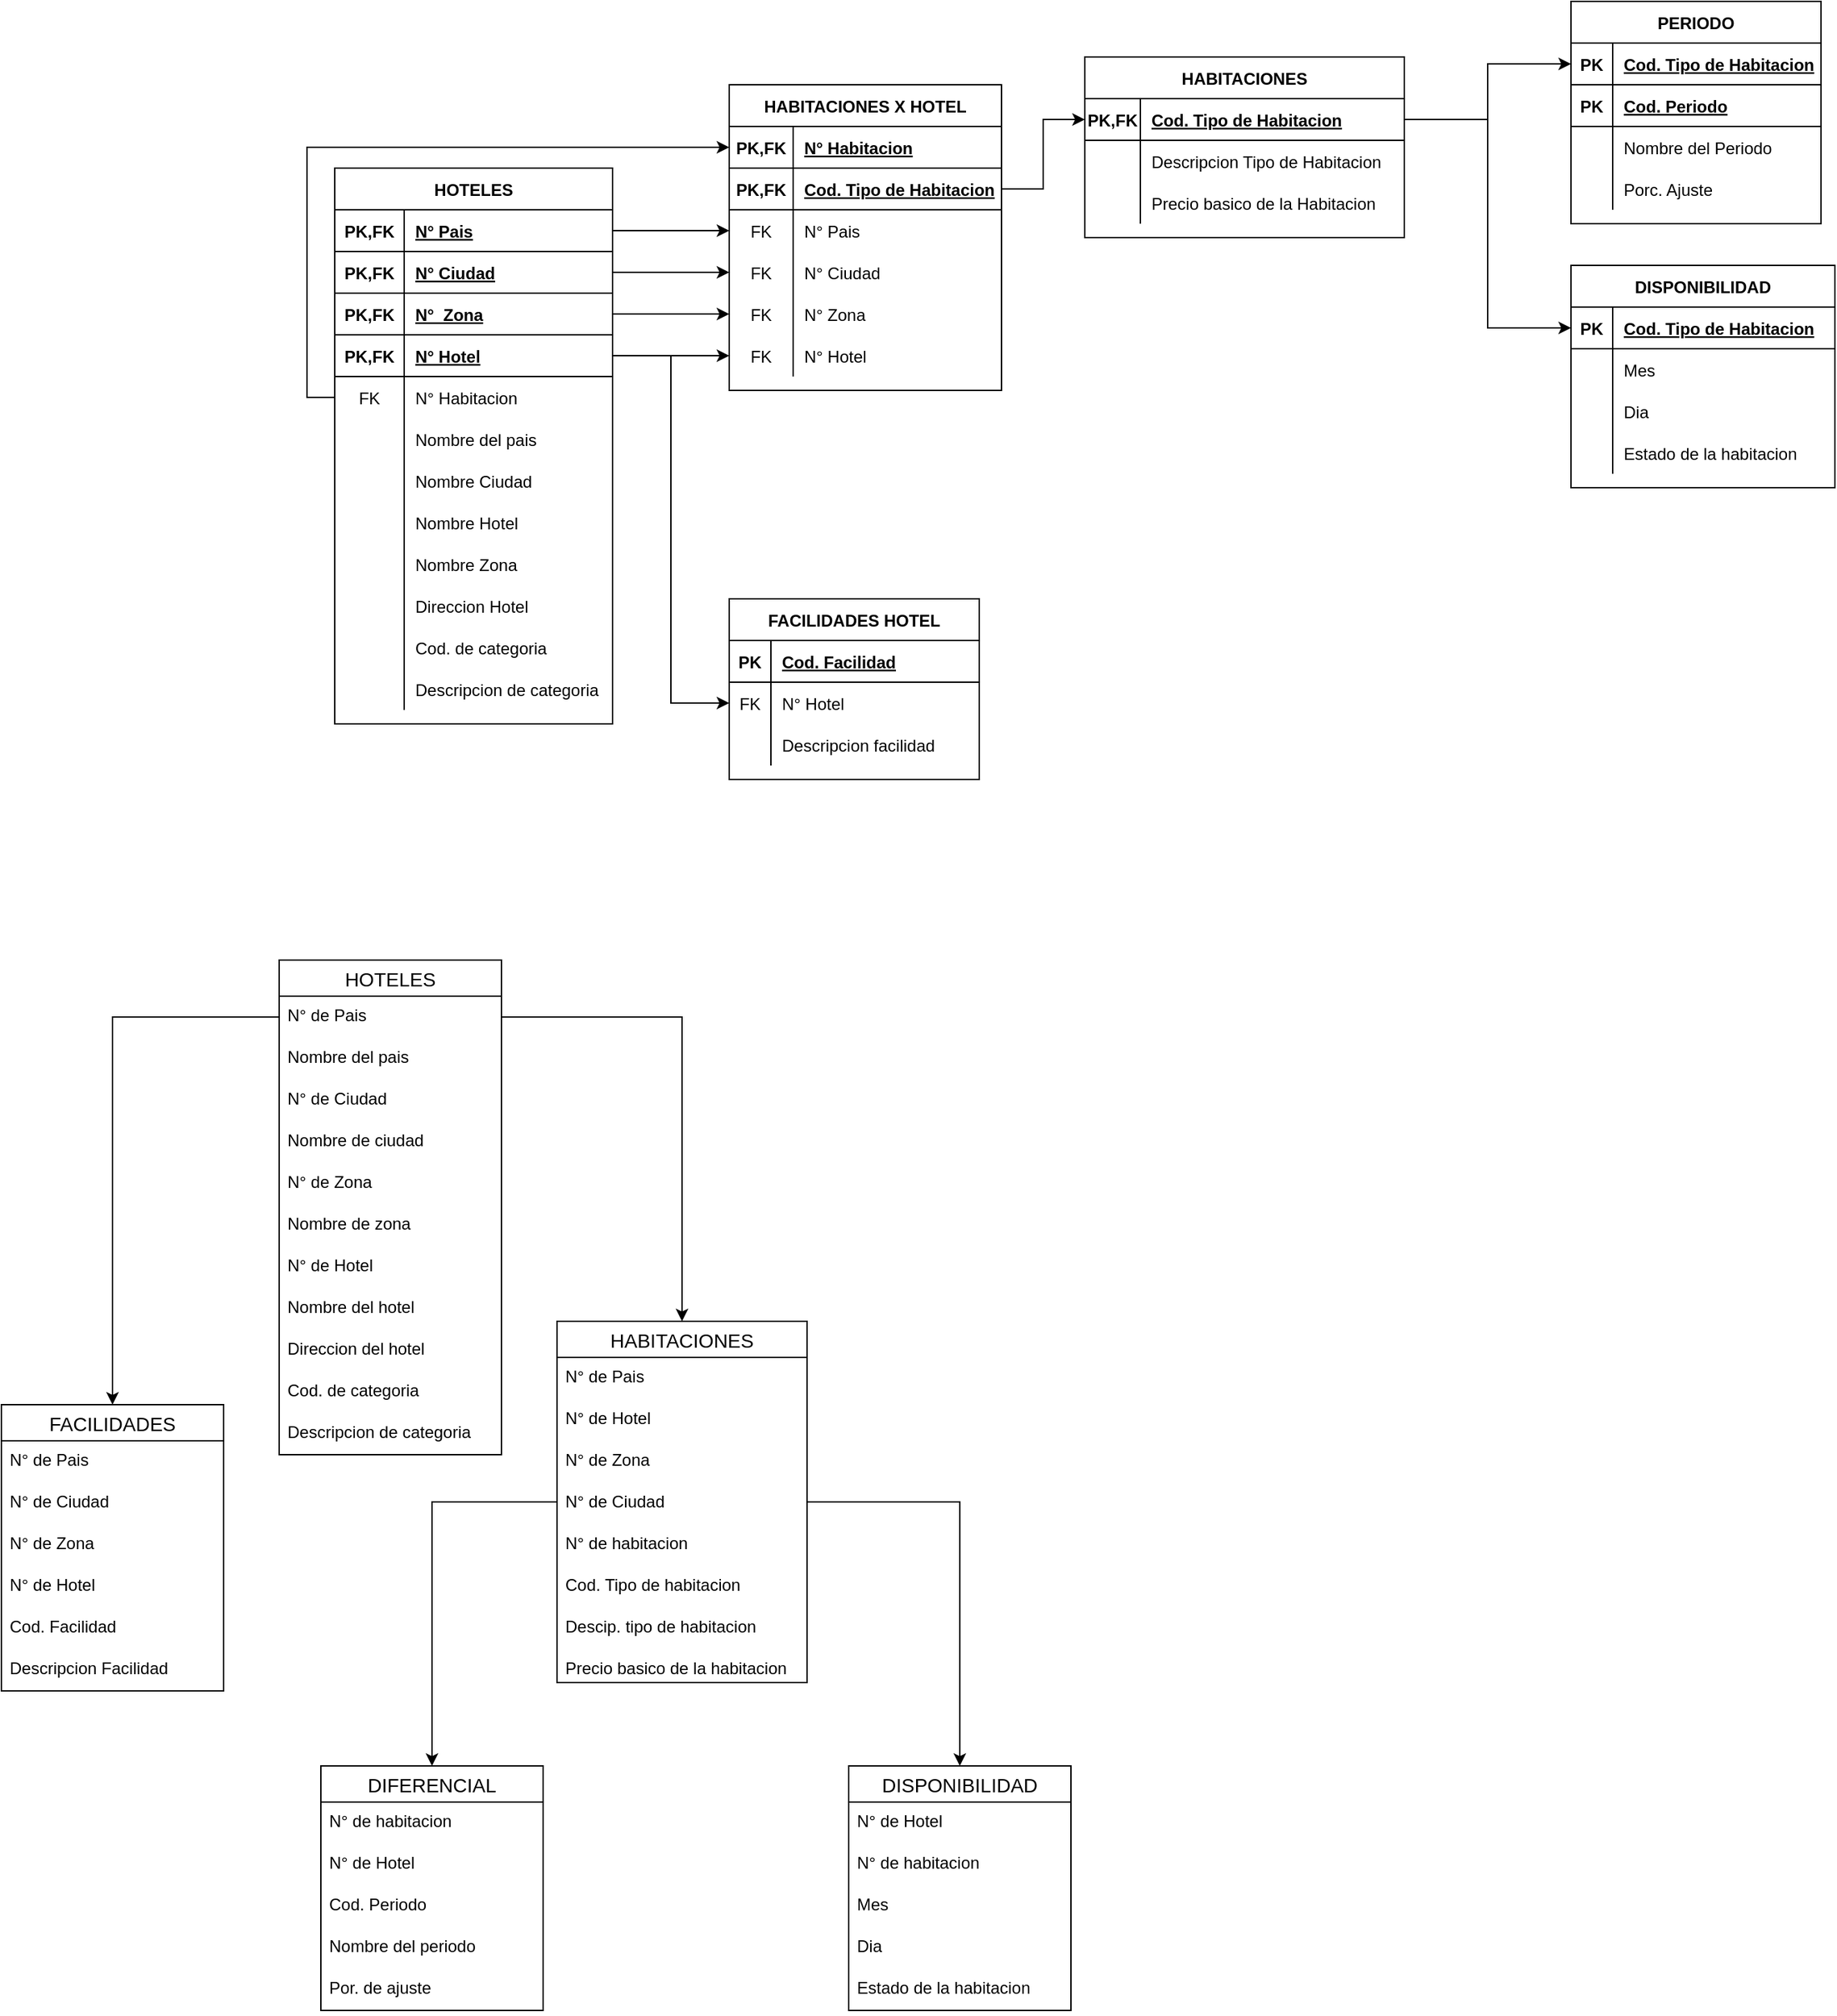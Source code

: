 <mxfile version="14.6.3" type="device"><diagram id="PNpQu36TEjZuCSMmcE2p" name="Page-1"><mxGraphModel dx="2685" dy="965" grid="1" gridSize="10" guides="1" tooltips="1" connect="1" arrows="1" fold="1" page="1" pageScale="1" pageWidth="827" pageHeight="1169" math="0" shadow="0"><root><mxCell id="0"/><mxCell id="1" parent="0"/><mxCell id="We7VljdSg91WFZDCfz8h-1" value="HOTELES" style="shape=table;startSize=30;container=1;collapsible=1;childLayout=tableLayout;fixedRows=1;rowLines=0;fontStyle=1;align=center;resizeLast=1;" parent="1" vertex="1"><mxGeometry x="130" y="290" width="200" height="400" as="geometry"/></mxCell><mxCell id="We7VljdSg91WFZDCfz8h-2" value="" style="shape=partialRectangle;collapsible=0;dropTarget=0;pointerEvents=0;fillColor=none;top=0;left=0;bottom=1;right=0;points=[[0,0.5],[1,0.5]];portConstraint=eastwest;" parent="We7VljdSg91WFZDCfz8h-1" vertex="1"><mxGeometry y="30" width="200" height="30" as="geometry"/></mxCell><mxCell id="We7VljdSg91WFZDCfz8h-3" value="PK,FK" style="shape=partialRectangle;connectable=0;fillColor=none;top=0;left=0;bottom=0;right=0;fontStyle=1;overflow=hidden;" parent="We7VljdSg91WFZDCfz8h-2" vertex="1"><mxGeometry width="50" height="30" as="geometry"/></mxCell><mxCell id="We7VljdSg91WFZDCfz8h-4" value="N° Pais" style="shape=partialRectangle;connectable=0;fillColor=none;top=0;left=0;bottom=0;right=0;align=left;spacingLeft=6;fontStyle=5;overflow=hidden;" parent="We7VljdSg91WFZDCfz8h-2" vertex="1"><mxGeometry x="50" width="150" height="30" as="geometry"/></mxCell><mxCell id="We7VljdSg91WFZDCfz8h-14" value="" style="shape=partialRectangle;collapsible=0;dropTarget=0;pointerEvents=0;fillColor=none;top=0;left=0;bottom=1;right=0;points=[[0,0.5],[1,0.5]];portConstraint=eastwest;" parent="We7VljdSg91WFZDCfz8h-1" vertex="1"><mxGeometry y="60" width="200" height="30" as="geometry"/></mxCell><mxCell id="We7VljdSg91WFZDCfz8h-15" value="PK,FK" style="shape=partialRectangle;connectable=0;fillColor=none;top=0;left=0;bottom=0;right=0;fontStyle=1;overflow=hidden;" parent="We7VljdSg91WFZDCfz8h-14" vertex="1"><mxGeometry width="50" height="30" as="geometry"/></mxCell><mxCell id="We7VljdSg91WFZDCfz8h-16" value="N° Ciudad" style="shape=partialRectangle;connectable=0;fillColor=none;top=0;left=0;bottom=0;right=0;align=left;spacingLeft=6;fontStyle=5;overflow=hidden;" parent="We7VljdSg91WFZDCfz8h-14" vertex="1"><mxGeometry x="50" width="150" height="30" as="geometry"/></mxCell><mxCell id="We7VljdSg91WFZDCfz8h-18" value="" style="shape=partialRectangle;collapsible=0;dropTarget=0;pointerEvents=0;fillColor=none;top=0;left=0;bottom=1;right=0;points=[[0,0.5],[1,0.5]];portConstraint=eastwest;" parent="We7VljdSg91WFZDCfz8h-1" vertex="1"><mxGeometry y="90" width="200" height="30" as="geometry"/></mxCell><mxCell id="We7VljdSg91WFZDCfz8h-19" value="PK,FK" style="shape=partialRectangle;connectable=0;fillColor=none;top=0;left=0;bottom=0;right=0;fontStyle=1;overflow=hidden;" parent="We7VljdSg91WFZDCfz8h-18" vertex="1"><mxGeometry width="50" height="30" as="geometry"/></mxCell><mxCell id="We7VljdSg91WFZDCfz8h-20" value="N°  Zona" style="shape=partialRectangle;connectable=0;fillColor=none;top=0;left=0;bottom=0;right=0;align=left;spacingLeft=6;fontStyle=5;overflow=hidden;" parent="We7VljdSg91WFZDCfz8h-18" vertex="1"><mxGeometry x="50" width="150" height="30" as="geometry"/></mxCell><mxCell id="We7VljdSg91WFZDCfz8h-21" value="" style="shape=partialRectangle;collapsible=0;dropTarget=0;pointerEvents=0;fillColor=none;top=0;left=0;bottom=1;right=0;points=[[0,0.5],[1,0.5]];portConstraint=eastwest;" parent="We7VljdSg91WFZDCfz8h-1" vertex="1"><mxGeometry y="120" width="200" height="30" as="geometry"/></mxCell><mxCell id="We7VljdSg91WFZDCfz8h-22" value="PK,FK" style="shape=partialRectangle;connectable=0;fillColor=none;top=0;left=0;bottom=0;right=0;fontStyle=1;overflow=hidden;" parent="We7VljdSg91WFZDCfz8h-21" vertex="1"><mxGeometry width="50" height="30" as="geometry"/></mxCell><mxCell id="We7VljdSg91WFZDCfz8h-23" value="N° Hotel" style="shape=partialRectangle;connectable=0;fillColor=none;top=0;left=0;bottom=0;right=0;align=left;spacingLeft=6;fontStyle=5;overflow=hidden;" parent="We7VljdSg91WFZDCfz8h-21" vertex="1"><mxGeometry x="50" width="150" height="30" as="geometry"/></mxCell><mxCell id="We7VljdSg91WFZDCfz8h-127" value="" style="shape=partialRectangle;collapsible=0;dropTarget=0;pointerEvents=0;fillColor=none;top=0;left=0;bottom=0;right=0;points=[[0,0.5],[1,0.5]];portConstraint=eastwest;" parent="We7VljdSg91WFZDCfz8h-1" vertex="1"><mxGeometry y="150" width="200" height="30" as="geometry"/></mxCell><mxCell id="We7VljdSg91WFZDCfz8h-128" value="FK" style="shape=partialRectangle;connectable=0;fillColor=none;top=0;left=0;bottom=0;right=0;fontStyle=0;overflow=hidden;" parent="We7VljdSg91WFZDCfz8h-127" vertex="1"><mxGeometry width="50" height="30" as="geometry"/></mxCell><mxCell id="We7VljdSg91WFZDCfz8h-129" value="N° Habitacion" style="shape=partialRectangle;connectable=0;fillColor=none;top=0;left=0;bottom=0;right=0;align=left;spacingLeft=6;fontStyle=0;overflow=hidden;" parent="We7VljdSg91WFZDCfz8h-127" vertex="1"><mxGeometry x="50" width="150" height="30" as="geometry"/></mxCell><mxCell id="We7VljdSg91WFZDCfz8h-5" value="" style="shape=partialRectangle;collapsible=0;dropTarget=0;pointerEvents=0;fillColor=none;top=0;left=0;bottom=0;right=0;points=[[0,0.5],[1,0.5]];portConstraint=eastwest;" parent="We7VljdSg91WFZDCfz8h-1" vertex="1"><mxGeometry y="180" width="200" height="30" as="geometry"/></mxCell><mxCell id="We7VljdSg91WFZDCfz8h-6" value="" style="shape=partialRectangle;connectable=0;fillColor=none;top=0;left=0;bottom=0;right=0;editable=1;overflow=hidden;" parent="We7VljdSg91WFZDCfz8h-5" vertex="1"><mxGeometry width="50" height="30" as="geometry"/></mxCell><mxCell id="We7VljdSg91WFZDCfz8h-7" value="Nombre del pais" style="shape=partialRectangle;connectable=0;fillColor=none;top=0;left=0;bottom=0;right=0;align=left;spacingLeft=6;overflow=hidden;" parent="We7VljdSg91WFZDCfz8h-5" vertex="1"><mxGeometry x="50" width="150" height="30" as="geometry"/></mxCell><mxCell id="We7VljdSg91WFZDCfz8h-8" value="" style="shape=partialRectangle;collapsible=0;dropTarget=0;pointerEvents=0;fillColor=none;top=0;left=0;bottom=0;right=0;points=[[0,0.5],[1,0.5]];portConstraint=eastwest;" parent="We7VljdSg91WFZDCfz8h-1" vertex="1"><mxGeometry y="210" width="200" height="30" as="geometry"/></mxCell><mxCell id="We7VljdSg91WFZDCfz8h-9" value="" style="shape=partialRectangle;connectable=0;fillColor=none;top=0;left=0;bottom=0;right=0;editable=1;overflow=hidden;" parent="We7VljdSg91WFZDCfz8h-8" vertex="1"><mxGeometry width="50" height="30" as="geometry"/></mxCell><mxCell id="We7VljdSg91WFZDCfz8h-10" value="Nombre Ciudad" style="shape=partialRectangle;connectable=0;fillColor=none;top=0;left=0;bottom=0;right=0;align=left;spacingLeft=6;overflow=hidden;" parent="We7VljdSg91WFZDCfz8h-8" vertex="1"><mxGeometry x="50" width="150" height="30" as="geometry"/></mxCell><mxCell id="We7VljdSg91WFZDCfz8h-24" value="" style="shape=partialRectangle;collapsible=0;dropTarget=0;pointerEvents=0;fillColor=none;top=0;left=0;bottom=0;right=0;points=[[0,0.5],[1,0.5]];portConstraint=eastwest;" parent="We7VljdSg91WFZDCfz8h-1" vertex="1"><mxGeometry y="240" width="200" height="30" as="geometry"/></mxCell><mxCell id="We7VljdSg91WFZDCfz8h-25" value="" style="shape=partialRectangle;connectable=0;fillColor=none;top=0;left=0;bottom=0;right=0;editable=1;overflow=hidden;" parent="We7VljdSg91WFZDCfz8h-24" vertex="1"><mxGeometry width="50" height="30" as="geometry"/></mxCell><mxCell id="We7VljdSg91WFZDCfz8h-26" value="Nombre Hotel" style="shape=partialRectangle;connectable=0;fillColor=none;top=0;left=0;bottom=0;right=0;align=left;spacingLeft=6;overflow=hidden;" parent="We7VljdSg91WFZDCfz8h-24" vertex="1"><mxGeometry x="50" width="150" height="30" as="geometry"/></mxCell><mxCell id="We7VljdSg91WFZDCfz8h-11" value="" style="shape=partialRectangle;collapsible=0;dropTarget=0;pointerEvents=0;fillColor=none;top=0;left=0;bottom=0;right=0;points=[[0,0.5],[1,0.5]];portConstraint=eastwest;" parent="We7VljdSg91WFZDCfz8h-1" vertex="1"><mxGeometry y="270" width="200" height="30" as="geometry"/></mxCell><mxCell id="We7VljdSg91WFZDCfz8h-12" value="" style="shape=partialRectangle;connectable=0;fillColor=none;top=0;left=0;bottom=0;right=0;editable=1;overflow=hidden;" parent="We7VljdSg91WFZDCfz8h-11" vertex="1"><mxGeometry width="50" height="30" as="geometry"/></mxCell><mxCell id="We7VljdSg91WFZDCfz8h-13" value="Nombre Zona" style="shape=partialRectangle;connectable=0;fillColor=none;top=0;left=0;bottom=0;right=0;align=left;spacingLeft=6;overflow=hidden;" parent="We7VljdSg91WFZDCfz8h-11" vertex="1"><mxGeometry x="50" width="150" height="30" as="geometry"/></mxCell><mxCell id="We7VljdSg91WFZDCfz8h-27" value="" style="shape=partialRectangle;collapsible=0;dropTarget=0;pointerEvents=0;fillColor=none;top=0;left=0;bottom=0;right=0;points=[[0,0.5],[1,0.5]];portConstraint=eastwest;" parent="We7VljdSg91WFZDCfz8h-1" vertex="1"><mxGeometry y="300" width="200" height="30" as="geometry"/></mxCell><mxCell id="We7VljdSg91WFZDCfz8h-28" value="" style="shape=partialRectangle;connectable=0;fillColor=none;top=0;left=0;bottom=0;right=0;editable=1;overflow=hidden;" parent="We7VljdSg91WFZDCfz8h-27" vertex="1"><mxGeometry width="50" height="30" as="geometry"/></mxCell><mxCell id="We7VljdSg91WFZDCfz8h-29" value="Direccion Hotel" style="shape=partialRectangle;connectable=0;fillColor=none;top=0;left=0;bottom=0;right=0;align=left;spacingLeft=6;overflow=hidden;" parent="We7VljdSg91WFZDCfz8h-27" vertex="1"><mxGeometry x="50" width="150" height="30" as="geometry"/></mxCell><mxCell id="We7VljdSg91WFZDCfz8h-30" value="" style="shape=partialRectangle;collapsible=0;dropTarget=0;pointerEvents=0;fillColor=none;top=0;left=0;bottom=0;right=0;points=[[0,0.5],[1,0.5]];portConstraint=eastwest;" parent="We7VljdSg91WFZDCfz8h-1" vertex="1"><mxGeometry y="330" width="200" height="30" as="geometry"/></mxCell><mxCell id="We7VljdSg91WFZDCfz8h-31" value="" style="shape=partialRectangle;connectable=0;fillColor=none;top=0;left=0;bottom=0;right=0;editable=1;overflow=hidden;" parent="We7VljdSg91WFZDCfz8h-30" vertex="1"><mxGeometry width="50" height="30" as="geometry"/></mxCell><mxCell id="We7VljdSg91WFZDCfz8h-32" value="Cod. de categoria" style="shape=partialRectangle;connectable=0;fillColor=none;top=0;left=0;bottom=0;right=0;align=left;spacingLeft=6;overflow=hidden;" parent="We7VljdSg91WFZDCfz8h-30" vertex="1"><mxGeometry x="50" width="150" height="30" as="geometry"/></mxCell><mxCell id="We7VljdSg91WFZDCfz8h-33" value="" style="shape=partialRectangle;collapsible=0;dropTarget=0;pointerEvents=0;fillColor=none;top=0;left=0;bottom=0;right=0;points=[[0,0.5],[1,0.5]];portConstraint=eastwest;" parent="We7VljdSg91WFZDCfz8h-1" vertex="1"><mxGeometry y="360" width="200" height="30" as="geometry"/></mxCell><mxCell id="We7VljdSg91WFZDCfz8h-34" value="" style="shape=partialRectangle;connectable=0;fillColor=none;top=0;left=0;bottom=0;right=0;editable=1;overflow=hidden;" parent="We7VljdSg91WFZDCfz8h-33" vertex="1"><mxGeometry width="50" height="30" as="geometry"/></mxCell><mxCell id="We7VljdSg91WFZDCfz8h-35" value="Descripcion de categoria" style="shape=partialRectangle;connectable=0;fillColor=none;top=0;left=0;bottom=0;right=0;align=left;spacingLeft=6;overflow=hidden;" parent="We7VljdSg91WFZDCfz8h-33" vertex="1"><mxGeometry x="50" width="150" height="30" as="geometry"/></mxCell><mxCell id="We7VljdSg91WFZDCfz8h-43" value="FACILIDADES HOTEL" style="shape=table;startSize=30;container=1;collapsible=1;childLayout=tableLayout;fixedRows=1;rowLines=0;fontStyle=1;align=center;resizeLast=1;" parent="1" vertex="1"><mxGeometry x="414" y="600" width="180" height="130" as="geometry"/></mxCell><mxCell id="We7VljdSg91WFZDCfz8h-44" value="" style="shape=partialRectangle;collapsible=0;dropTarget=0;pointerEvents=0;fillColor=none;top=0;left=0;bottom=1;right=0;points=[[0,0.5],[1,0.5]];portConstraint=eastwest;" parent="We7VljdSg91WFZDCfz8h-43" vertex="1"><mxGeometry y="30" width="180" height="30" as="geometry"/></mxCell><mxCell id="We7VljdSg91WFZDCfz8h-45" value="PK" style="shape=partialRectangle;connectable=0;fillColor=none;top=0;left=0;bottom=0;right=0;fontStyle=1;overflow=hidden;" parent="We7VljdSg91WFZDCfz8h-44" vertex="1"><mxGeometry width="30" height="30" as="geometry"/></mxCell><mxCell id="We7VljdSg91WFZDCfz8h-46" value="Cod. Facilidad" style="shape=partialRectangle;connectable=0;fillColor=none;top=0;left=0;bottom=0;right=0;align=left;spacingLeft=6;fontStyle=5;overflow=hidden;" parent="We7VljdSg91WFZDCfz8h-44" vertex="1"><mxGeometry x="30" width="150" height="30" as="geometry"/></mxCell><mxCell id="We7VljdSg91WFZDCfz8h-56" value="" style="shape=partialRectangle;collapsible=0;dropTarget=0;pointerEvents=0;fillColor=none;top=0;left=0;bottom=0;right=0;points=[[0,0.5],[1,0.5]];portConstraint=eastwest;" parent="We7VljdSg91WFZDCfz8h-43" vertex="1"><mxGeometry y="60" width="180" height="30" as="geometry"/></mxCell><mxCell id="We7VljdSg91WFZDCfz8h-57" value="FK" style="shape=partialRectangle;connectable=0;fillColor=none;top=0;left=0;bottom=0;right=0;fontStyle=0;overflow=hidden;" parent="We7VljdSg91WFZDCfz8h-56" vertex="1"><mxGeometry width="30" height="30" as="geometry"/></mxCell><mxCell id="We7VljdSg91WFZDCfz8h-58" value="N° Hotel" style="shape=partialRectangle;connectable=0;fillColor=none;top=0;left=0;bottom=0;right=0;align=left;spacingLeft=6;fontStyle=0;overflow=hidden;" parent="We7VljdSg91WFZDCfz8h-56" vertex="1"><mxGeometry x="30" width="150" height="30" as="geometry"/></mxCell><mxCell id="We7VljdSg91WFZDCfz8h-47" value="" style="shape=partialRectangle;collapsible=0;dropTarget=0;pointerEvents=0;fillColor=none;top=0;left=0;bottom=0;right=0;points=[[0,0.5],[1,0.5]];portConstraint=eastwest;" parent="We7VljdSg91WFZDCfz8h-43" vertex="1"><mxGeometry y="90" width="180" height="30" as="geometry"/></mxCell><mxCell id="We7VljdSg91WFZDCfz8h-48" value="" style="shape=partialRectangle;connectable=0;fillColor=none;top=0;left=0;bottom=0;right=0;editable=1;overflow=hidden;" parent="We7VljdSg91WFZDCfz8h-47" vertex="1"><mxGeometry width="30" height="30" as="geometry"/></mxCell><mxCell id="We7VljdSg91WFZDCfz8h-49" value="Descripcion facilidad" style="shape=partialRectangle;connectable=0;fillColor=none;top=0;left=0;bottom=0;right=0;align=left;spacingLeft=6;overflow=hidden;" parent="We7VljdSg91WFZDCfz8h-47" vertex="1"><mxGeometry x="30" width="150" height="30" as="geometry"/></mxCell><mxCell id="We7VljdSg91WFZDCfz8h-59" style="edgeStyle=orthogonalEdgeStyle;rounded=0;orthogonalLoop=1;jettySize=auto;html=1;exitX=1;exitY=0.5;exitDx=0;exitDy=0;entryX=0;entryY=0.5;entryDx=0;entryDy=0;" parent="1" source="We7VljdSg91WFZDCfz8h-21" target="We7VljdSg91WFZDCfz8h-56" edge="1"><mxGeometry relative="1" as="geometry"/></mxCell><mxCell id="We7VljdSg91WFZDCfz8h-60" value="HABITACIONES" style="shape=table;startSize=30;container=1;collapsible=1;childLayout=tableLayout;fixedRows=1;rowLines=0;fontStyle=1;align=center;resizeLast=1;" parent="1" vertex="1"><mxGeometry x="670" y="210" width="230" height="130" as="geometry"/></mxCell><mxCell id="We7VljdSg91WFZDCfz8h-61" value="" style="shape=partialRectangle;collapsible=0;dropTarget=0;pointerEvents=0;fillColor=none;top=0;left=0;bottom=1;right=0;points=[[0,0.5],[1,0.5]];portConstraint=eastwest;" parent="We7VljdSg91WFZDCfz8h-60" vertex="1"><mxGeometry y="30" width="230" height="30" as="geometry"/></mxCell><mxCell id="We7VljdSg91WFZDCfz8h-62" value="PK,FK" style="shape=partialRectangle;connectable=0;fillColor=none;top=0;left=0;bottom=0;right=0;fontStyle=1;overflow=hidden;" parent="We7VljdSg91WFZDCfz8h-61" vertex="1"><mxGeometry width="40" height="30" as="geometry"/></mxCell><mxCell id="We7VljdSg91WFZDCfz8h-63" value="Cod. Tipo de Habitacion" style="shape=partialRectangle;connectable=0;fillColor=none;top=0;left=0;bottom=0;right=0;align=left;spacingLeft=6;fontStyle=5;overflow=hidden;" parent="We7VljdSg91WFZDCfz8h-61" vertex="1"><mxGeometry x="40" width="190" height="30" as="geometry"/></mxCell><mxCell id="We7VljdSg91WFZDCfz8h-67" value="" style="shape=partialRectangle;collapsible=0;dropTarget=0;pointerEvents=0;fillColor=none;top=0;left=0;bottom=0;right=0;points=[[0,0.5],[1,0.5]];portConstraint=eastwest;" parent="We7VljdSg91WFZDCfz8h-60" vertex="1"><mxGeometry y="60" width="230" height="30" as="geometry"/></mxCell><mxCell id="We7VljdSg91WFZDCfz8h-68" value="" style="shape=partialRectangle;connectable=0;fillColor=none;top=0;left=0;bottom=0;right=0;editable=1;overflow=hidden;" parent="We7VljdSg91WFZDCfz8h-67" vertex="1"><mxGeometry width="40" height="30" as="geometry"/></mxCell><mxCell id="We7VljdSg91WFZDCfz8h-69" value="Descripcion Tipo de Habitacion" style="shape=partialRectangle;connectable=0;fillColor=none;top=0;left=0;bottom=0;right=0;align=left;spacingLeft=6;overflow=hidden;" parent="We7VljdSg91WFZDCfz8h-67" vertex="1"><mxGeometry x="40" width="190" height="30" as="geometry"/></mxCell><mxCell id="We7VljdSg91WFZDCfz8h-70" value="" style="shape=partialRectangle;collapsible=0;dropTarget=0;pointerEvents=0;fillColor=none;top=0;left=0;bottom=0;right=0;points=[[0,0.5],[1,0.5]];portConstraint=eastwest;" parent="We7VljdSg91WFZDCfz8h-60" vertex="1"><mxGeometry y="90" width="230" height="30" as="geometry"/></mxCell><mxCell id="We7VljdSg91WFZDCfz8h-71" value="" style="shape=partialRectangle;connectable=0;fillColor=none;top=0;left=0;bottom=0;right=0;editable=1;overflow=hidden;" parent="We7VljdSg91WFZDCfz8h-70" vertex="1"><mxGeometry width="40" height="30" as="geometry"/></mxCell><mxCell id="We7VljdSg91WFZDCfz8h-72" value="Precio basico de la Habitacion" style="shape=partialRectangle;connectable=0;fillColor=none;top=0;left=0;bottom=0;right=0;align=left;spacingLeft=6;overflow=hidden;" parent="We7VljdSg91WFZDCfz8h-70" vertex="1"><mxGeometry x="40" width="190" height="30" as="geometry"/></mxCell><mxCell id="We7VljdSg91WFZDCfz8h-73" value="PERIODO" style="shape=table;startSize=30;container=1;collapsible=1;childLayout=tableLayout;fixedRows=1;rowLines=0;fontStyle=1;align=center;resizeLast=1;" parent="1" vertex="1"><mxGeometry x="1020" y="170" width="180" height="160" as="geometry"/></mxCell><mxCell id="We7VljdSg91WFZDCfz8h-74" value="" style="shape=partialRectangle;collapsible=0;dropTarget=0;pointerEvents=0;fillColor=none;top=0;left=0;bottom=1;right=0;points=[[0,0.5],[1,0.5]];portConstraint=eastwest;" parent="We7VljdSg91WFZDCfz8h-73" vertex="1"><mxGeometry y="30" width="180" height="30" as="geometry"/></mxCell><mxCell id="We7VljdSg91WFZDCfz8h-75" value="PK" style="shape=partialRectangle;connectable=0;fillColor=none;top=0;left=0;bottom=0;right=0;fontStyle=1;overflow=hidden;" parent="We7VljdSg91WFZDCfz8h-74" vertex="1"><mxGeometry width="30" height="30" as="geometry"/></mxCell><mxCell id="We7VljdSg91WFZDCfz8h-76" value="Cod. Tipo de Habitacion" style="shape=partialRectangle;connectable=0;fillColor=none;top=0;left=0;bottom=0;right=0;align=left;spacingLeft=6;fontStyle=5;overflow=hidden;" parent="We7VljdSg91WFZDCfz8h-74" vertex="1"><mxGeometry x="30" width="150" height="30" as="geometry"/></mxCell><mxCell id="We7VljdSg91WFZDCfz8h-154" value="" style="shape=partialRectangle;collapsible=0;dropTarget=0;pointerEvents=0;fillColor=none;top=0;left=0;bottom=1;right=0;points=[[0,0.5],[1,0.5]];portConstraint=eastwest;" parent="We7VljdSg91WFZDCfz8h-73" vertex="1"><mxGeometry y="60" width="180" height="30" as="geometry"/></mxCell><mxCell id="We7VljdSg91WFZDCfz8h-155" value="PK" style="shape=partialRectangle;connectable=0;fillColor=none;top=0;left=0;bottom=0;right=0;fontStyle=1;overflow=hidden;" parent="We7VljdSg91WFZDCfz8h-154" vertex="1"><mxGeometry width="30" height="30" as="geometry"/></mxCell><mxCell id="We7VljdSg91WFZDCfz8h-156" value="Cod. Periodo" style="shape=partialRectangle;connectable=0;fillColor=none;top=0;left=0;bottom=0;right=0;align=left;spacingLeft=6;fontStyle=5;overflow=hidden;" parent="We7VljdSg91WFZDCfz8h-154" vertex="1"><mxGeometry x="30" width="150" height="30" as="geometry"/></mxCell><mxCell id="We7VljdSg91WFZDCfz8h-77" value="" style="shape=partialRectangle;collapsible=0;dropTarget=0;pointerEvents=0;fillColor=none;top=0;left=0;bottom=0;right=0;points=[[0,0.5],[1,0.5]];portConstraint=eastwest;" parent="We7VljdSg91WFZDCfz8h-73" vertex="1"><mxGeometry y="90" width="180" height="30" as="geometry"/></mxCell><mxCell id="We7VljdSg91WFZDCfz8h-78" value="" style="shape=partialRectangle;connectable=0;fillColor=none;top=0;left=0;bottom=0;right=0;editable=1;overflow=hidden;" parent="We7VljdSg91WFZDCfz8h-77" vertex="1"><mxGeometry width="30" height="30" as="geometry"/></mxCell><mxCell id="We7VljdSg91WFZDCfz8h-79" value="Nombre del Periodo" style="shape=partialRectangle;connectable=0;fillColor=none;top=0;left=0;bottom=0;right=0;align=left;spacingLeft=6;overflow=hidden;" parent="We7VljdSg91WFZDCfz8h-77" vertex="1"><mxGeometry x="30" width="150" height="30" as="geometry"/></mxCell><mxCell id="We7VljdSg91WFZDCfz8h-80" value="" style="shape=partialRectangle;collapsible=0;dropTarget=0;pointerEvents=0;fillColor=none;top=0;left=0;bottom=0;right=0;points=[[0,0.5],[1,0.5]];portConstraint=eastwest;" parent="We7VljdSg91WFZDCfz8h-73" vertex="1"><mxGeometry y="120" width="180" height="30" as="geometry"/></mxCell><mxCell id="We7VljdSg91WFZDCfz8h-81" value="" style="shape=partialRectangle;connectable=0;fillColor=none;top=0;left=0;bottom=0;right=0;editable=1;overflow=hidden;" parent="We7VljdSg91WFZDCfz8h-80" vertex="1"><mxGeometry width="30" height="30" as="geometry"/></mxCell><mxCell id="We7VljdSg91WFZDCfz8h-82" value="Porc. Ajuste" style="shape=partialRectangle;connectable=0;fillColor=none;top=0;left=0;bottom=0;right=0;align=left;spacingLeft=6;overflow=hidden;" parent="We7VljdSg91WFZDCfz8h-80" vertex="1"><mxGeometry x="30" width="150" height="30" as="geometry"/></mxCell><mxCell id="We7VljdSg91WFZDCfz8h-86" value="DISPONIBILIDAD" style="shape=table;startSize=30;container=1;collapsible=1;childLayout=tableLayout;fixedRows=1;rowLines=0;fontStyle=1;align=center;resizeLast=1;" parent="1" vertex="1"><mxGeometry x="1020" y="360" width="190" height="160" as="geometry"/></mxCell><mxCell id="We7VljdSg91WFZDCfz8h-87" value="" style="shape=partialRectangle;collapsible=0;dropTarget=0;pointerEvents=0;fillColor=none;top=0;left=0;bottom=1;right=0;points=[[0,0.5],[1,0.5]];portConstraint=eastwest;" parent="We7VljdSg91WFZDCfz8h-86" vertex="1"><mxGeometry y="30" width="190" height="30" as="geometry"/></mxCell><mxCell id="We7VljdSg91WFZDCfz8h-88" value="PK" style="shape=partialRectangle;connectable=0;fillColor=none;top=0;left=0;bottom=0;right=0;fontStyle=1;overflow=hidden;" parent="We7VljdSg91WFZDCfz8h-87" vertex="1"><mxGeometry width="30" height="30" as="geometry"/></mxCell><mxCell id="We7VljdSg91WFZDCfz8h-89" value="Cod. Tipo de Habitacion" style="shape=partialRectangle;connectable=0;fillColor=none;top=0;left=0;bottom=0;right=0;align=left;spacingLeft=6;fontStyle=5;overflow=hidden;" parent="We7VljdSg91WFZDCfz8h-87" vertex="1"><mxGeometry x="30" width="160" height="30" as="geometry"/></mxCell><mxCell id="We7VljdSg91WFZDCfz8h-90" value="" style="shape=partialRectangle;collapsible=0;dropTarget=0;pointerEvents=0;fillColor=none;top=0;left=0;bottom=0;right=0;points=[[0,0.5],[1,0.5]];portConstraint=eastwest;" parent="We7VljdSg91WFZDCfz8h-86" vertex="1"><mxGeometry y="60" width="190" height="30" as="geometry"/></mxCell><mxCell id="We7VljdSg91WFZDCfz8h-91" value="" style="shape=partialRectangle;connectable=0;fillColor=none;top=0;left=0;bottom=0;right=0;editable=1;overflow=hidden;" parent="We7VljdSg91WFZDCfz8h-90" vertex="1"><mxGeometry width="30" height="30" as="geometry"/></mxCell><mxCell id="We7VljdSg91WFZDCfz8h-92" value="Mes" style="shape=partialRectangle;connectable=0;fillColor=none;top=0;left=0;bottom=0;right=0;align=left;spacingLeft=6;overflow=hidden;" parent="We7VljdSg91WFZDCfz8h-90" vertex="1"><mxGeometry x="30" width="160" height="30" as="geometry"/></mxCell><mxCell id="We7VljdSg91WFZDCfz8h-93" value="" style="shape=partialRectangle;collapsible=0;dropTarget=0;pointerEvents=0;fillColor=none;top=0;left=0;bottom=0;right=0;points=[[0,0.5],[1,0.5]];portConstraint=eastwest;" parent="We7VljdSg91WFZDCfz8h-86" vertex="1"><mxGeometry y="90" width="190" height="30" as="geometry"/></mxCell><mxCell id="We7VljdSg91WFZDCfz8h-94" value="" style="shape=partialRectangle;connectable=0;fillColor=none;top=0;left=0;bottom=0;right=0;editable=1;overflow=hidden;" parent="We7VljdSg91WFZDCfz8h-93" vertex="1"><mxGeometry width="30" height="30" as="geometry"/></mxCell><mxCell id="We7VljdSg91WFZDCfz8h-95" value="Dia" style="shape=partialRectangle;connectable=0;fillColor=none;top=0;left=0;bottom=0;right=0;align=left;spacingLeft=6;overflow=hidden;" parent="We7VljdSg91WFZDCfz8h-93" vertex="1"><mxGeometry x="30" width="160" height="30" as="geometry"/></mxCell><mxCell id="We7VljdSg91WFZDCfz8h-96" value="" style="shape=partialRectangle;collapsible=0;dropTarget=0;pointerEvents=0;fillColor=none;top=0;left=0;bottom=0;right=0;points=[[0,0.5],[1,0.5]];portConstraint=eastwest;" parent="We7VljdSg91WFZDCfz8h-86" vertex="1"><mxGeometry y="120" width="190" height="30" as="geometry"/></mxCell><mxCell id="We7VljdSg91WFZDCfz8h-97" value="" style="shape=partialRectangle;connectable=0;fillColor=none;top=0;left=0;bottom=0;right=0;editable=1;overflow=hidden;" parent="We7VljdSg91WFZDCfz8h-96" vertex="1"><mxGeometry width="30" height="30" as="geometry"/></mxCell><mxCell id="We7VljdSg91WFZDCfz8h-98" value="Estado de la habitacion" style="shape=partialRectangle;connectable=0;fillColor=none;top=0;left=0;bottom=0;right=0;align=left;spacingLeft=6;overflow=hidden;" parent="We7VljdSg91WFZDCfz8h-96" vertex="1"><mxGeometry x="30" width="160" height="30" as="geometry"/></mxCell><mxCell id="We7VljdSg91WFZDCfz8h-102" value="HABITACIONES X HOTEL" style="shape=table;startSize=30;container=1;collapsible=1;childLayout=tableLayout;fixedRows=1;rowLines=0;fontStyle=1;align=center;resizeLast=1;" parent="1" vertex="1"><mxGeometry x="414" y="230" width="196" height="220" as="geometry"/></mxCell><mxCell id="We7VljdSg91WFZDCfz8h-103" value="" style="shape=partialRectangle;collapsible=0;dropTarget=0;pointerEvents=0;fillColor=none;top=0;left=0;bottom=1;right=0;points=[[0,0.5],[1,0.5]];portConstraint=eastwest;" parent="We7VljdSg91WFZDCfz8h-102" vertex="1"><mxGeometry y="30" width="196" height="30" as="geometry"/></mxCell><mxCell id="We7VljdSg91WFZDCfz8h-104" value="PK,FK" style="shape=partialRectangle;connectable=0;fillColor=none;top=0;left=0;bottom=0;right=0;fontStyle=1;overflow=hidden;" parent="We7VljdSg91WFZDCfz8h-103" vertex="1"><mxGeometry width="46" height="30" as="geometry"/></mxCell><mxCell id="We7VljdSg91WFZDCfz8h-105" value="N° Habitacion" style="shape=partialRectangle;connectable=0;fillColor=none;top=0;left=0;bottom=0;right=0;align=left;spacingLeft=6;fontStyle=5;overflow=hidden;" parent="We7VljdSg91WFZDCfz8h-103" vertex="1"><mxGeometry x="46" width="150" height="30" as="geometry"/></mxCell><mxCell id="We7VljdSg91WFZDCfz8h-146" value="" style="shape=partialRectangle;collapsible=0;dropTarget=0;pointerEvents=0;fillColor=none;top=0;left=0;bottom=1;right=0;points=[[0,0.5],[1,0.5]];portConstraint=eastwest;" parent="We7VljdSg91WFZDCfz8h-102" vertex="1"><mxGeometry y="60" width="196" height="30" as="geometry"/></mxCell><mxCell id="We7VljdSg91WFZDCfz8h-147" value="PK,FK" style="shape=partialRectangle;connectable=0;fillColor=none;top=0;left=0;bottom=0;right=0;fontStyle=1;overflow=hidden;" parent="We7VljdSg91WFZDCfz8h-146" vertex="1"><mxGeometry width="46" height="30" as="geometry"/></mxCell><mxCell id="We7VljdSg91WFZDCfz8h-148" value="Cod. Tipo de Habitacion" style="shape=partialRectangle;connectable=0;fillColor=none;top=0;left=0;bottom=0;right=0;align=left;spacingLeft=6;fontStyle=5;overflow=hidden;" parent="We7VljdSg91WFZDCfz8h-146" vertex="1"><mxGeometry x="46" width="150" height="30" as="geometry"/></mxCell><mxCell id="We7VljdSg91WFZDCfz8h-115" value="" style="shape=partialRectangle;collapsible=0;dropTarget=0;pointerEvents=0;fillColor=none;top=0;left=0;bottom=0;right=0;points=[[0,0.5],[1,0.5]];portConstraint=eastwest;" parent="We7VljdSg91WFZDCfz8h-102" vertex="1"><mxGeometry y="90" width="196" height="30" as="geometry"/></mxCell><mxCell id="We7VljdSg91WFZDCfz8h-116" value="FK" style="shape=partialRectangle;connectable=0;fillColor=none;top=0;left=0;bottom=0;right=0;fontStyle=0;overflow=hidden;" parent="We7VljdSg91WFZDCfz8h-115" vertex="1"><mxGeometry width="46" height="30" as="geometry"/></mxCell><mxCell id="We7VljdSg91WFZDCfz8h-117" value="N° Pais" style="shape=partialRectangle;connectable=0;fillColor=none;top=0;left=0;bottom=0;right=0;align=left;spacingLeft=6;fontStyle=0;overflow=hidden;" parent="We7VljdSg91WFZDCfz8h-115" vertex="1"><mxGeometry x="46" width="150" height="30" as="geometry"/></mxCell><mxCell id="We7VljdSg91WFZDCfz8h-118" value="" style="shape=partialRectangle;collapsible=0;dropTarget=0;pointerEvents=0;fillColor=none;top=0;left=0;bottom=0;right=0;points=[[0,0.5],[1,0.5]];portConstraint=eastwest;" parent="We7VljdSg91WFZDCfz8h-102" vertex="1"><mxGeometry y="120" width="196" height="30" as="geometry"/></mxCell><mxCell id="We7VljdSg91WFZDCfz8h-119" value="FK" style="shape=partialRectangle;connectable=0;fillColor=none;top=0;left=0;bottom=0;right=0;fontStyle=0;overflow=hidden;" parent="We7VljdSg91WFZDCfz8h-118" vertex="1"><mxGeometry width="46" height="30" as="geometry"/></mxCell><mxCell id="We7VljdSg91WFZDCfz8h-120" value="N° Ciudad" style="shape=partialRectangle;connectable=0;fillColor=none;top=0;left=0;bottom=0;right=0;align=left;spacingLeft=6;fontStyle=0;overflow=hidden;" parent="We7VljdSg91WFZDCfz8h-118" vertex="1"><mxGeometry x="46" width="150" height="30" as="geometry"/></mxCell><mxCell id="We7VljdSg91WFZDCfz8h-121" value="" style="shape=partialRectangle;collapsible=0;dropTarget=0;pointerEvents=0;fillColor=none;top=0;left=0;bottom=0;right=0;points=[[0,0.5],[1,0.5]];portConstraint=eastwest;" parent="We7VljdSg91WFZDCfz8h-102" vertex="1"><mxGeometry y="150" width="196" height="30" as="geometry"/></mxCell><mxCell id="We7VljdSg91WFZDCfz8h-122" value="FK" style="shape=partialRectangle;connectable=0;fillColor=none;top=0;left=0;bottom=0;right=0;fontStyle=0;overflow=hidden;" parent="We7VljdSg91WFZDCfz8h-121" vertex="1"><mxGeometry width="46" height="30" as="geometry"/></mxCell><mxCell id="We7VljdSg91WFZDCfz8h-123" value="N° Zona" style="shape=partialRectangle;connectable=0;fillColor=none;top=0;left=0;bottom=0;right=0;align=left;spacingLeft=6;fontStyle=0;overflow=hidden;" parent="We7VljdSg91WFZDCfz8h-121" vertex="1"><mxGeometry x="46" width="150" height="30" as="geometry"/></mxCell><mxCell id="We7VljdSg91WFZDCfz8h-139" value="" style="shape=partialRectangle;collapsible=0;dropTarget=0;pointerEvents=0;fillColor=none;top=0;left=0;bottom=0;right=0;points=[[0,0.5],[1,0.5]];portConstraint=eastwest;" parent="We7VljdSg91WFZDCfz8h-102" vertex="1"><mxGeometry y="180" width="196" height="30" as="geometry"/></mxCell><mxCell id="We7VljdSg91WFZDCfz8h-140" value="FK" style="shape=partialRectangle;connectable=0;fillColor=none;top=0;left=0;bottom=0;right=0;fontStyle=0;overflow=hidden;" parent="We7VljdSg91WFZDCfz8h-139" vertex="1"><mxGeometry width="46" height="30" as="geometry"/></mxCell><mxCell id="We7VljdSg91WFZDCfz8h-141" value="N° Hotel" style="shape=partialRectangle;connectable=0;fillColor=none;top=0;left=0;bottom=0;right=0;align=left;spacingLeft=6;fontStyle=0;overflow=hidden;" parent="We7VljdSg91WFZDCfz8h-139" vertex="1"><mxGeometry x="46" width="150" height="30" as="geometry"/></mxCell><mxCell id="We7VljdSg91WFZDCfz8h-136" style="edgeStyle=orthogonalEdgeStyle;rounded=0;orthogonalLoop=1;jettySize=auto;html=1;exitX=1;exitY=0.5;exitDx=0;exitDy=0;entryX=0;entryY=0.5;entryDx=0;entryDy=0;" parent="1" source="We7VljdSg91WFZDCfz8h-2" target="We7VljdSg91WFZDCfz8h-115" edge="1"><mxGeometry relative="1" as="geometry"/></mxCell><mxCell id="We7VljdSg91WFZDCfz8h-137" style="edgeStyle=orthogonalEdgeStyle;rounded=0;orthogonalLoop=1;jettySize=auto;html=1;exitX=1;exitY=0.5;exitDx=0;exitDy=0;entryX=0;entryY=0.5;entryDx=0;entryDy=0;" parent="1" source="We7VljdSg91WFZDCfz8h-14" target="We7VljdSg91WFZDCfz8h-118" edge="1"><mxGeometry relative="1" as="geometry"/></mxCell><mxCell id="We7VljdSg91WFZDCfz8h-138" style="edgeStyle=orthogonalEdgeStyle;rounded=0;orthogonalLoop=1;jettySize=auto;html=1;exitX=1;exitY=0.5;exitDx=0;exitDy=0;" parent="1" source="We7VljdSg91WFZDCfz8h-18" target="We7VljdSg91WFZDCfz8h-121" edge="1"><mxGeometry relative="1" as="geometry"/></mxCell><mxCell id="We7VljdSg91WFZDCfz8h-142" style="edgeStyle=orthogonalEdgeStyle;rounded=0;orthogonalLoop=1;jettySize=auto;html=1;exitX=1;exitY=0.5;exitDx=0;exitDy=0;entryX=0;entryY=0.5;entryDx=0;entryDy=0;" parent="1" source="We7VljdSg91WFZDCfz8h-21" target="We7VljdSg91WFZDCfz8h-139" edge="1"><mxGeometry relative="1" as="geometry"/></mxCell><mxCell id="We7VljdSg91WFZDCfz8h-149" style="edgeStyle=orthogonalEdgeStyle;rounded=0;orthogonalLoop=1;jettySize=auto;html=1;exitX=1;exitY=0.5;exitDx=0;exitDy=0;" parent="1" source="We7VljdSg91WFZDCfz8h-146" target="We7VljdSg91WFZDCfz8h-61" edge="1"><mxGeometry relative="1" as="geometry"/></mxCell><mxCell id="We7VljdSg91WFZDCfz8h-153" style="edgeStyle=orthogonalEdgeStyle;rounded=0;orthogonalLoop=1;jettySize=auto;html=1;exitX=0;exitY=0.5;exitDx=0;exitDy=0;entryX=0;entryY=0.5;entryDx=0;entryDy=0;" parent="1" source="We7VljdSg91WFZDCfz8h-127" target="We7VljdSg91WFZDCfz8h-103" edge="1"><mxGeometry relative="1" as="geometry"/></mxCell><mxCell id="We7VljdSg91WFZDCfz8h-157" style="edgeStyle=orthogonalEdgeStyle;rounded=0;orthogonalLoop=1;jettySize=auto;html=1;exitX=1;exitY=0.5;exitDx=0;exitDy=0;" parent="1" source="We7VljdSg91WFZDCfz8h-61" target="We7VljdSg91WFZDCfz8h-74" edge="1"><mxGeometry relative="1" as="geometry"/></mxCell><mxCell id="We7VljdSg91WFZDCfz8h-158" style="edgeStyle=orthogonalEdgeStyle;rounded=0;orthogonalLoop=1;jettySize=auto;html=1;exitX=1;exitY=0.5;exitDx=0;exitDy=0;entryX=0;entryY=0.5;entryDx=0;entryDy=0;" parent="1" source="We7VljdSg91WFZDCfz8h-61" target="We7VljdSg91WFZDCfz8h-87" edge="1"><mxGeometry relative="1" as="geometry"/></mxCell><mxCell id="GX_AQfLlQeRfEoEBp5Hm-18" value="HOTELES" style="swimlane;fontStyle=0;childLayout=stackLayout;horizontal=1;startSize=26;horizontalStack=0;resizeParent=1;resizeParentMax=0;resizeLast=0;collapsible=1;marginBottom=0;align=center;fontSize=14;" vertex="1" parent="1"><mxGeometry x="90" y="860" width="160" height="356" as="geometry"/></mxCell><mxCell id="GX_AQfLlQeRfEoEBp5Hm-19" value="N° de Pais" style="text;strokeColor=none;fillColor=none;spacingLeft=4;spacingRight=4;overflow=hidden;rotatable=0;points=[[0,0.5],[1,0.5]];portConstraint=eastwest;fontSize=12;" vertex="1" parent="GX_AQfLlQeRfEoEBp5Hm-18"><mxGeometry y="26" width="160" height="30" as="geometry"/></mxCell><mxCell id="GX_AQfLlQeRfEoEBp5Hm-20" value="Nombre del pais" style="text;strokeColor=none;fillColor=none;spacingLeft=4;spacingRight=4;overflow=hidden;rotatable=0;points=[[0,0.5],[1,0.5]];portConstraint=eastwest;fontSize=12;" vertex="1" parent="GX_AQfLlQeRfEoEBp5Hm-18"><mxGeometry y="56" width="160" height="30" as="geometry"/></mxCell><mxCell id="GX_AQfLlQeRfEoEBp5Hm-21" value="N° de Ciudad" style="text;strokeColor=none;fillColor=none;spacingLeft=4;spacingRight=4;overflow=hidden;rotatable=0;points=[[0,0.5],[1,0.5]];portConstraint=eastwest;fontSize=12;" vertex="1" parent="GX_AQfLlQeRfEoEBp5Hm-18"><mxGeometry y="86" width="160" height="30" as="geometry"/></mxCell><mxCell id="GX_AQfLlQeRfEoEBp5Hm-30" value="Nombre de ciudad" style="text;strokeColor=none;fillColor=none;spacingLeft=4;spacingRight=4;overflow=hidden;rotatable=0;points=[[0,0.5],[1,0.5]];portConstraint=eastwest;fontSize=12;" vertex="1" parent="GX_AQfLlQeRfEoEBp5Hm-18"><mxGeometry y="116" width="160" height="30" as="geometry"/></mxCell><mxCell id="GX_AQfLlQeRfEoEBp5Hm-35" value="N° de Zona" style="text;strokeColor=none;fillColor=none;spacingLeft=4;spacingRight=4;overflow=hidden;rotatable=0;points=[[0,0.5],[1,0.5]];portConstraint=eastwest;fontSize=12;" vertex="1" parent="GX_AQfLlQeRfEoEBp5Hm-18"><mxGeometry y="146" width="160" height="30" as="geometry"/></mxCell><mxCell id="GX_AQfLlQeRfEoEBp5Hm-36" value="Nombre de zona" style="text;strokeColor=none;fillColor=none;spacingLeft=4;spacingRight=4;overflow=hidden;rotatable=0;points=[[0,0.5],[1,0.5]];portConstraint=eastwest;fontSize=12;" vertex="1" parent="GX_AQfLlQeRfEoEBp5Hm-18"><mxGeometry y="176" width="160" height="30" as="geometry"/></mxCell><mxCell id="GX_AQfLlQeRfEoEBp5Hm-38" value="N° de Hotel" style="text;strokeColor=none;fillColor=none;spacingLeft=4;spacingRight=4;overflow=hidden;rotatable=0;points=[[0,0.5],[1,0.5]];portConstraint=eastwest;fontSize=12;" vertex="1" parent="GX_AQfLlQeRfEoEBp5Hm-18"><mxGeometry y="206" width="160" height="30" as="geometry"/></mxCell><mxCell id="GX_AQfLlQeRfEoEBp5Hm-37" value="Nombre del hotel" style="text;strokeColor=none;fillColor=none;spacingLeft=4;spacingRight=4;overflow=hidden;rotatable=0;points=[[0,0.5],[1,0.5]];portConstraint=eastwest;fontSize=12;" vertex="1" parent="GX_AQfLlQeRfEoEBp5Hm-18"><mxGeometry y="236" width="160" height="30" as="geometry"/></mxCell><mxCell id="GX_AQfLlQeRfEoEBp5Hm-40" value="Direccion del hotel" style="text;strokeColor=none;fillColor=none;spacingLeft=4;spacingRight=4;overflow=hidden;rotatable=0;points=[[0,0.5],[1,0.5]];portConstraint=eastwest;fontSize=12;" vertex="1" parent="GX_AQfLlQeRfEoEBp5Hm-18"><mxGeometry y="266" width="160" height="30" as="geometry"/></mxCell><mxCell id="GX_AQfLlQeRfEoEBp5Hm-39" value="Cod. de categoria" style="text;strokeColor=none;fillColor=none;spacingLeft=4;spacingRight=4;overflow=hidden;rotatable=0;points=[[0,0.5],[1,0.5]];portConstraint=eastwest;fontSize=12;" vertex="1" parent="GX_AQfLlQeRfEoEBp5Hm-18"><mxGeometry y="296" width="160" height="30" as="geometry"/></mxCell><mxCell id="GX_AQfLlQeRfEoEBp5Hm-41" value="Descripcion de categoria" style="text;strokeColor=none;fillColor=none;spacingLeft=4;spacingRight=4;overflow=hidden;rotatable=0;points=[[0,0.5],[1,0.5]];portConstraint=eastwest;fontSize=12;" vertex="1" parent="GX_AQfLlQeRfEoEBp5Hm-18"><mxGeometry y="326" width="160" height="30" as="geometry"/></mxCell><mxCell id="GX_AQfLlQeRfEoEBp5Hm-43" value="FACILIDADES" style="swimlane;fontStyle=0;childLayout=stackLayout;horizontal=1;startSize=26;horizontalStack=0;resizeParent=1;resizeParentMax=0;resizeLast=0;collapsible=1;marginBottom=0;align=center;fontSize=14;" vertex="1" parent="1"><mxGeometry x="-110" y="1180" width="160" height="206" as="geometry"/></mxCell><mxCell id="GX_AQfLlQeRfEoEBp5Hm-67" value="N° de Pais" style="text;strokeColor=none;fillColor=none;spacingLeft=4;spacingRight=4;overflow=hidden;rotatable=0;points=[[0,0.5],[1,0.5]];portConstraint=eastwest;fontSize=12;" vertex="1" parent="GX_AQfLlQeRfEoEBp5Hm-43"><mxGeometry y="26" width="160" height="30" as="geometry"/></mxCell><mxCell id="GX_AQfLlQeRfEoEBp5Hm-68" value="N° de Ciudad" style="text;strokeColor=none;fillColor=none;spacingLeft=4;spacingRight=4;overflow=hidden;rotatable=0;points=[[0,0.5],[1,0.5]];portConstraint=eastwest;fontSize=12;" vertex="1" parent="GX_AQfLlQeRfEoEBp5Hm-43"><mxGeometry y="56" width="160" height="30" as="geometry"/></mxCell><mxCell id="GX_AQfLlQeRfEoEBp5Hm-69" value="N° de Zona" style="text;strokeColor=none;fillColor=none;spacingLeft=4;spacingRight=4;overflow=hidden;rotatable=0;points=[[0,0.5],[1,0.5]];portConstraint=eastwest;fontSize=12;" vertex="1" parent="GX_AQfLlQeRfEoEBp5Hm-43"><mxGeometry y="86" width="160" height="30" as="geometry"/></mxCell><mxCell id="GX_AQfLlQeRfEoEBp5Hm-70" value="N° de Hotel" style="text;strokeColor=none;fillColor=none;spacingLeft=4;spacingRight=4;overflow=hidden;rotatable=0;points=[[0,0.5],[1,0.5]];portConstraint=eastwest;fontSize=12;" vertex="1" parent="GX_AQfLlQeRfEoEBp5Hm-43"><mxGeometry y="116" width="160" height="30" as="geometry"/></mxCell><mxCell id="GX_AQfLlQeRfEoEBp5Hm-44" value="Cod. Facilidad" style="text;strokeColor=none;fillColor=none;spacingLeft=4;spacingRight=4;overflow=hidden;rotatable=0;points=[[0,0.5],[1,0.5]];portConstraint=eastwest;fontSize=12;" vertex="1" parent="GX_AQfLlQeRfEoEBp5Hm-43"><mxGeometry y="146" width="160" height="30" as="geometry"/></mxCell><mxCell id="GX_AQfLlQeRfEoEBp5Hm-45" value="Descripcion Facilidad" style="text;strokeColor=none;fillColor=none;spacingLeft=4;spacingRight=4;overflow=hidden;rotatable=0;points=[[0,0.5],[1,0.5]];portConstraint=eastwest;fontSize=12;" vertex="1" parent="GX_AQfLlQeRfEoEBp5Hm-43"><mxGeometry y="176" width="160" height="30" as="geometry"/></mxCell><mxCell id="GX_AQfLlQeRfEoEBp5Hm-65" style="edgeStyle=orthogonalEdgeStyle;rounded=0;orthogonalLoop=1;jettySize=auto;html=1;entryX=0.5;entryY=0;entryDx=0;entryDy=0;" edge="1" parent="1" source="GX_AQfLlQeRfEoEBp5Hm-48" target="GX_AQfLlQeRfEoEBp5Hm-56"><mxGeometry relative="1" as="geometry"/></mxCell><mxCell id="GX_AQfLlQeRfEoEBp5Hm-66" style="edgeStyle=orthogonalEdgeStyle;rounded=0;orthogonalLoop=1;jettySize=auto;html=1;entryX=0.5;entryY=0;entryDx=0;entryDy=0;" edge="1" parent="1" source="GX_AQfLlQeRfEoEBp5Hm-48" target="GX_AQfLlQeRfEoEBp5Hm-60"><mxGeometry relative="1" as="geometry"/></mxCell><mxCell id="GX_AQfLlQeRfEoEBp5Hm-48" value="HABITACIONES" style="swimlane;fontStyle=0;childLayout=stackLayout;horizontal=1;startSize=26;horizontalStack=0;resizeParent=1;resizeParentMax=0;resizeLast=0;collapsible=1;marginBottom=0;align=center;fontSize=14;" vertex="1" parent="1"><mxGeometry x="290" y="1120" width="180" height="260" as="geometry"/></mxCell><mxCell id="GX_AQfLlQeRfEoEBp5Hm-71" value="N° de Pais" style="text;strokeColor=none;fillColor=none;spacingLeft=4;spacingRight=4;overflow=hidden;rotatable=0;points=[[0,0.5],[1,0.5]];portConstraint=eastwest;fontSize=12;" vertex="1" parent="GX_AQfLlQeRfEoEBp5Hm-48"><mxGeometry y="26" width="180" height="30" as="geometry"/></mxCell><mxCell id="GX_AQfLlQeRfEoEBp5Hm-74" value="N° de Hotel" style="text;strokeColor=none;fillColor=none;spacingLeft=4;spacingRight=4;overflow=hidden;rotatable=0;points=[[0,0.5],[1,0.5]];portConstraint=eastwest;fontSize=12;" vertex="1" parent="GX_AQfLlQeRfEoEBp5Hm-48"><mxGeometry y="56" width="180" height="30" as="geometry"/></mxCell><mxCell id="GX_AQfLlQeRfEoEBp5Hm-73" value="N° de Zona" style="text;strokeColor=none;fillColor=none;spacingLeft=4;spacingRight=4;overflow=hidden;rotatable=0;points=[[0,0.5],[1,0.5]];portConstraint=eastwest;fontSize=12;" vertex="1" parent="GX_AQfLlQeRfEoEBp5Hm-48"><mxGeometry y="86" width="180" height="30" as="geometry"/></mxCell><mxCell id="GX_AQfLlQeRfEoEBp5Hm-72" value="N° de Ciudad" style="text;strokeColor=none;fillColor=none;spacingLeft=4;spacingRight=4;overflow=hidden;rotatable=0;points=[[0,0.5],[1,0.5]];portConstraint=eastwest;fontSize=12;" vertex="1" parent="GX_AQfLlQeRfEoEBp5Hm-48"><mxGeometry y="116" width="180" height="30" as="geometry"/></mxCell><mxCell id="GX_AQfLlQeRfEoEBp5Hm-49" value="N° de habitacion" style="text;strokeColor=none;fillColor=none;spacingLeft=4;spacingRight=4;overflow=hidden;rotatable=0;points=[[0,0.5],[1,0.5]];portConstraint=eastwest;fontSize=12;" vertex="1" parent="GX_AQfLlQeRfEoEBp5Hm-48"><mxGeometry y="146" width="180" height="30" as="geometry"/></mxCell><mxCell id="GX_AQfLlQeRfEoEBp5Hm-50" value="Cod. Tipo de habitacion" style="text;strokeColor=none;fillColor=none;spacingLeft=4;spacingRight=4;overflow=hidden;rotatable=0;points=[[0,0.5],[1,0.5]];portConstraint=eastwest;fontSize=12;" vertex="1" parent="GX_AQfLlQeRfEoEBp5Hm-48"><mxGeometry y="176" width="180" height="30" as="geometry"/></mxCell><mxCell id="GX_AQfLlQeRfEoEBp5Hm-51" value="Descip. tipo de habitacion" style="text;strokeColor=none;fillColor=none;spacingLeft=4;spacingRight=4;overflow=hidden;rotatable=0;points=[[0,0.5],[1,0.5]];portConstraint=eastwest;fontSize=12;" vertex="1" parent="GX_AQfLlQeRfEoEBp5Hm-48"><mxGeometry y="206" width="180" height="30" as="geometry"/></mxCell><mxCell id="GX_AQfLlQeRfEoEBp5Hm-52" value="Precio basico de la habitacion" style="text;strokeColor=none;fillColor=none;spacingLeft=4;spacingRight=4;overflow=hidden;rotatable=0;points=[[0,0.5],[1,0.5]];portConstraint=eastwest;fontSize=12;" vertex="1" parent="GX_AQfLlQeRfEoEBp5Hm-48"><mxGeometry y="236" width="180" height="24" as="geometry"/></mxCell><mxCell id="GX_AQfLlQeRfEoEBp5Hm-54" style="edgeStyle=orthogonalEdgeStyle;rounded=0;orthogonalLoop=1;jettySize=auto;html=1;" edge="1" parent="1" source="GX_AQfLlQeRfEoEBp5Hm-19" target="GX_AQfLlQeRfEoEBp5Hm-48"><mxGeometry relative="1" as="geometry"><mxPoint x="340" y="901" as="targetPoint"/></mxGeometry></mxCell><mxCell id="GX_AQfLlQeRfEoEBp5Hm-55" style="edgeStyle=orthogonalEdgeStyle;rounded=0;orthogonalLoop=1;jettySize=auto;html=1;exitX=0;exitY=0.5;exitDx=0;exitDy=0;entryX=0.5;entryY=0;entryDx=0;entryDy=0;" edge="1" parent="1" source="GX_AQfLlQeRfEoEBp5Hm-19" target="GX_AQfLlQeRfEoEBp5Hm-43"><mxGeometry relative="1" as="geometry"/></mxCell><mxCell id="GX_AQfLlQeRfEoEBp5Hm-56" value="DIFERENCIAL" style="swimlane;fontStyle=0;childLayout=stackLayout;horizontal=1;startSize=26;horizontalStack=0;resizeParent=1;resizeParentMax=0;resizeLast=0;collapsible=1;marginBottom=0;align=center;fontSize=14;" vertex="1" parent="1"><mxGeometry x="120" y="1440" width="160" height="176" as="geometry"/></mxCell><mxCell id="GX_AQfLlQeRfEoEBp5Hm-76" value="N° de habitacion" style="text;strokeColor=none;fillColor=none;spacingLeft=4;spacingRight=4;overflow=hidden;rotatable=0;points=[[0,0.5],[1,0.5]];portConstraint=eastwest;fontSize=12;" vertex="1" parent="GX_AQfLlQeRfEoEBp5Hm-56"><mxGeometry y="26" width="160" height="30" as="geometry"/></mxCell><mxCell id="GX_AQfLlQeRfEoEBp5Hm-75" value="N° de Hotel" style="text;strokeColor=none;fillColor=none;spacingLeft=4;spacingRight=4;overflow=hidden;rotatable=0;points=[[0,0.5],[1,0.5]];portConstraint=eastwest;fontSize=12;" vertex="1" parent="GX_AQfLlQeRfEoEBp5Hm-56"><mxGeometry y="56" width="160" height="30" as="geometry"/></mxCell><mxCell id="GX_AQfLlQeRfEoEBp5Hm-57" value="Cod. Periodo" style="text;strokeColor=none;fillColor=none;spacingLeft=4;spacingRight=4;overflow=hidden;rotatable=0;points=[[0,0.5],[1,0.5]];portConstraint=eastwest;fontSize=12;" vertex="1" parent="GX_AQfLlQeRfEoEBp5Hm-56"><mxGeometry y="86" width="160" height="30" as="geometry"/></mxCell><mxCell id="GX_AQfLlQeRfEoEBp5Hm-58" value="Nombre del periodo" style="text;strokeColor=none;fillColor=none;spacingLeft=4;spacingRight=4;overflow=hidden;rotatable=0;points=[[0,0.5],[1,0.5]];portConstraint=eastwest;fontSize=12;" vertex="1" parent="GX_AQfLlQeRfEoEBp5Hm-56"><mxGeometry y="116" width="160" height="30" as="geometry"/></mxCell><mxCell id="GX_AQfLlQeRfEoEBp5Hm-59" value="Por. de ajuste" style="text;strokeColor=none;fillColor=none;spacingLeft=4;spacingRight=4;overflow=hidden;rotatable=0;points=[[0,0.5],[1,0.5]];portConstraint=eastwest;fontSize=12;" vertex="1" parent="GX_AQfLlQeRfEoEBp5Hm-56"><mxGeometry y="146" width="160" height="30" as="geometry"/></mxCell><mxCell id="GX_AQfLlQeRfEoEBp5Hm-60" value="DISPONIBILIDAD" style="swimlane;fontStyle=0;childLayout=stackLayout;horizontal=1;startSize=26;horizontalStack=0;resizeParent=1;resizeParentMax=0;resizeLast=0;collapsible=1;marginBottom=0;align=center;fontSize=14;" vertex="1" parent="1"><mxGeometry x="500" y="1440" width="160" height="176" as="geometry"/></mxCell><mxCell id="GX_AQfLlQeRfEoEBp5Hm-77" value="N° de Hotel" style="text;strokeColor=none;fillColor=none;spacingLeft=4;spacingRight=4;overflow=hidden;rotatable=0;points=[[0,0.5],[1,0.5]];portConstraint=eastwest;fontSize=12;" vertex="1" parent="GX_AQfLlQeRfEoEBp5Hm-60"><mxGeometry y="26" width="160" height="30" as="geometry"/></mxCell><mxCell id="GX_AQfLlQeRfEoEBp5Hm-78" value="N° de habitacion" style="text;strokeColor=none;fillColor=none;spacingLeft=4;spacingRight=4;overflow=hidden;rotatable=0;points=[[0,0.5],[1,0.5]];portConstraint=eastwest;fontSize=12;" vertex="1" parent="GX_AQfLlQeRfEoEBp5Hm-60"><mxGeometry y="56" width="160" height="30" as="geometry"/></mxCell><mxCell id="GX_AQfLlQeRfEoEBp5Hm-61" value="Mes" style="text;strokeColor=none;fillColor=none;spacingLeft=4;spacingRight=4;overflow=hidden;rotatable=0;points=[[0,0.5],[1,0.5]];portConstraint=eastwest;fontSize=12;" vertex="1" parent="GX_AQfLlQeRfEoEBp5Hm-60"><mxGeometry y="86" width="160" height="30" as="geometry"/></mxCell><mxCell id="GX_AQfLlQeRfEoEBp5Hm-62" value="Dia" style="text;strokeColor=none;fillColor=none;spacingLeft=4;spacingRight=4;overflow=hidden;rotatable=0;points=[[0,0.5],[1,0.5]];portConstraint=eastwest;fontSize=12;" vertex="1" parent="GX_AQfLlQeRfEoEBp5Hm-60"><mxGeometry y="116" width="160" height="30" as="geometry"/></mxCell><mxCell id="GX_AQfLlQeRfEoEBp5Hm-63" value="Estado de la habitacion" style="text;strokeColor=none;fillColor=none;spacingLeft=4;spacingRight=4;overflow=hidden;rotatable=0;points=[[0,0.5],[1,0.5]];portConstraint=eastwest;fontSize=12;" vertex="1" parent="GX_AQfLlQeRfEoEBp5Hm-60"><mxGeometry y="146" width="160" height="30" as="geometry"/></mxCell></root></mxGraphModel></diagram></mxfile>